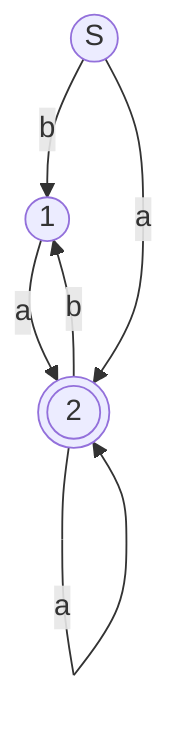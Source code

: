 flowchart TD
    11s((S))
    111((1))
    112(((2)))
    11s -->|b| 111 -->|a| 112
    11s -->|a| 112 -->|a| 112 -->|b| 111